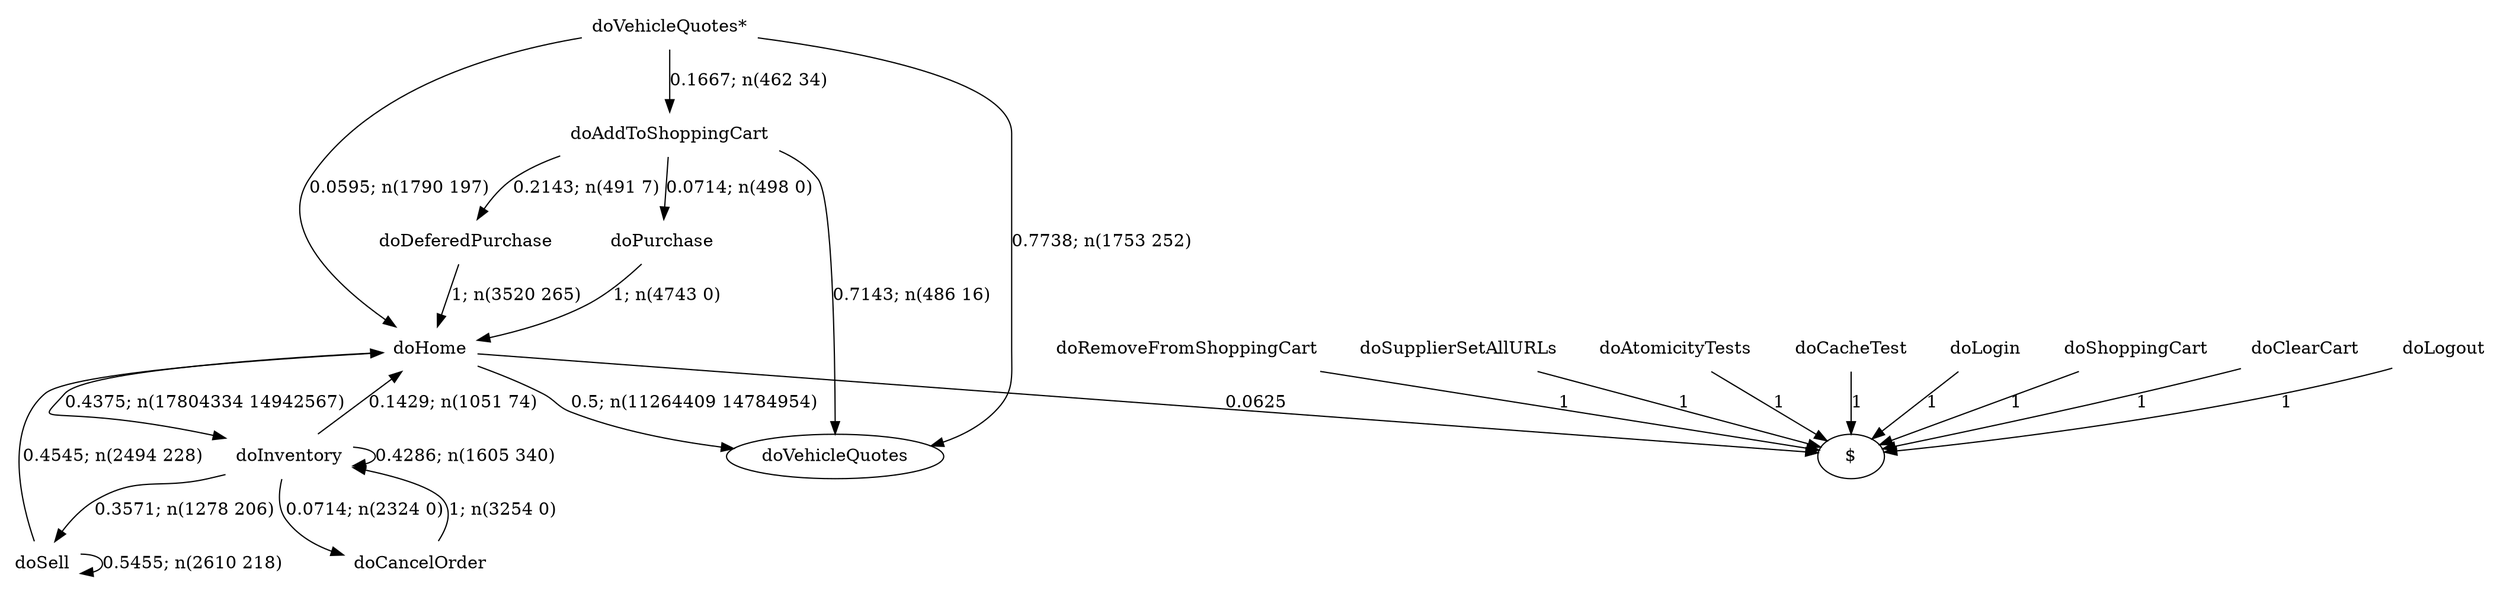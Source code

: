 digraph G {"doVehicleQuotes*" [label="doVehicleQuotes*",shape=none];"doSupplierSetAllURLs" [label="doSupplierSetAllURLs",shape=none];"doAtomicityTests" [label="doAtomicityTests",shape=none];"doCacheTest" [label="doCacheTest",shape=none];"doLogin" [label="doLogin",shape=none];"doAddToShoppingCart" [label="doAddToShoppingCart",shape=none];"doDeferedPurchase" [label="doDeferedPurchase",shape=none];"doHome" [label="doHome",shape=none];"doShoppingCart" [label="doShoppingCart",shape=none];"doClearCart" [label="doClearCart",shape=none];"doPurchase" [label="doPurchase",shape=none];"doInventory" [label="doInventory",shape=none];"doSell" [label="doSell",shape=none];"doLogout" [label="doLogout",shape=none];"doCancelOrder" [label="doCancelOrder",shape=none];"doRemoveFromShoppingCart" [label="doRemoveFromShoppingCart",shape=none];"doVehicleQuotes*"->"doVehicleQuotes" [style=solid,label="0.7738; n(1753 252)"];"doVehicleQuotes*"->"doAddToShoppingCart" [style=solid,label="0.1667; n(462 34)"];"doVehicleQuotes*"->"doHome" [style=solid,label="0.0595; n(1790 197)"];"doSupplierSetAllURLs"->"$" [style=solid,label="1"];"doAtomicityTests"->"$" [style=solid,label="1"];"doCacheTest"->"$" [style=solid,label="1"];"doLogin"->"$" [style=solid,label="1"];"doAddToShoppingCart"->"doVehicleQuotes" [style=solid,label="0.7143; n(486 16)"];"doAddToShoppingCart"->"doDeferedPurchase" [style=solid,label="0.2143; n(491 7)"];"doAddToShoppingCart"->"doPurchase" [style=solid,label="0.0714; n(498 0)"];"doDeferedPurchase"->"doHome" [style=solid,label="1; n(3520 265)"];"doHome"->"doVehicleQuotes" [style=solid,label="0.5; n(11264409 14784954)"];"doHome"->"doInventory" [style=solid,label="0.4375; n(17804334 14942567)"];"doHome"->"$" [style=solid,label="0.0625"];"doShoppingCart"->"$" [style=solid,label="1"];"doClearCart"->"$" [style=solid,label="1"];"doPurchase"->"doHome" [style=solid,label="1; n(4743 0)"];"doInventory"->"doHome" [style=solid,label="0.1429; n(1051 74)"];"doInventory"->"doInventory" [style=solid,label="0.4286; n(1605 340)"];"doInventory"->"doSell" [style=solid,label="0.3571; n(1278 206)"];"doInventory"->"doCancelOrder" [style=solid,label="0.0714; n(2324 0)"];"doSell"->"doHome" [style=solid,label="0.4545; n(2494 228)"];"doSell"->"doSell" [style=solid,label="0.5455; n(2610 218)"];"doLogout"->"$" [style=solid,label="1"];"doCancelOrder"->"doInventory" [style=solid,label="1; n(3254 0)"];"doRemoveFromShoppingCart"->"$" [style=solid,label="1"];}